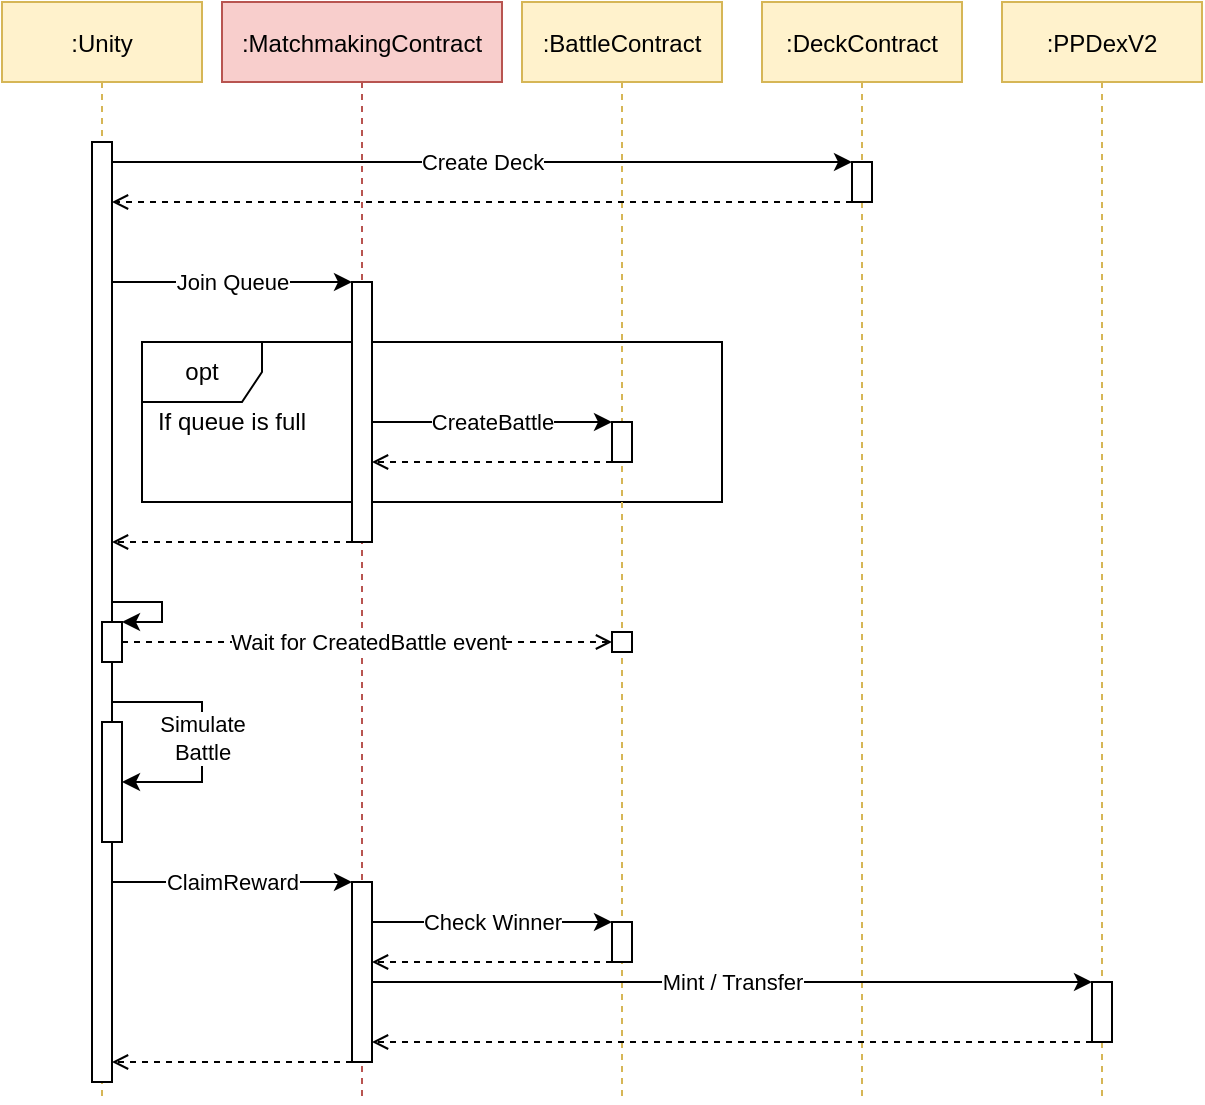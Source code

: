 <mxfile version="14.5.1" type="device"><diagram id="kgpKYQtTHZ0yAKxKKP6v" name="Page-1"><mxGraphModel dx="1086" dy="966" grid="1" gridSize="10" guides="1" tooltips="1" connect="1" arrows="1" fold="1" page="1" pageScale="1" pageWidth="850" pageHeight="1100" math="0" shadow="0"><root><mxCell id="0"/><mxCell id="1" parent="0"/><mxCell id="FrbpzqIHoeyw4HQtJyHQ-20" value="opt" style="shape=umlFrame;whiteSpace=wrap;html=1;" parent="1" vertex="1"><mxGeometry x="180" y="310" width="290" height="80" as="geometry"/></mxCell><mxCell id="FrbpzqIHoeyw4HQtJyHQ-1" value=":BattleContract" style="shape=umlLifeline;perimeter=lifelinePerimeter;container=1;collapsible=0;recursiveResize=0;rounded=0;shadow=0;strokeWidth=1;fillColor=#fff2cc;strokeColor=#d6b656;" parent="1" vertex="1"><mxGeometry x="370" y="140" width="100" height="550" as="geometry"/></mxCell><mxCell id="FrbpzqIHoeyw4HQtJyHQ-17" value="" style="points=[];perimeter=orthogonalPerimeter;rounded=0;shadow=0;strokeWidth=1;" parent="FrbpzqIHoeyw4HQtJyHQ-1" vertex="1"><mxGeometry x="45" y="210" width="10" height="20" as="geometry"/></mxCell><mxCell id="FrbpzqIHoeyw4HQtJyHQ-27" value="" style="points=[];perimeter=orthogonalPerimeter;rounded=0;shadow=0;strokeWidth=1;" parent="FrbpzqIHoeyw4HQtJyHQ-1" vertex="1"><mxGeometry x="45" y="315" width="10" height="10" as="geometry"/></mxCell><mxCell id="FrbpzqIHoeyw4HQtJyHQ-33" value="" style="points=[];perimeter=orthogonalPerimeter;rounded=0;shadow=0;strokeWidth=1;" parent="FrbpzqIHoeyw4HQtJyHQ-1" vertex="1"><mxGeometry x="45" y="460" width="10" height="20" as="geometry"/></mxCell><mxCell id="FrbpzqIHoeyw4HQtJyHQ-5" value=":Unity" style="shape=umlLifeline;perimeter=lifelinePerimeter;container=1;collapsible=0;recursiveResize=0;rounded=0;shadow=0;strokeWidth=1;fillColor=#fff2cc;strokeColor=#d6b656;" parent="1" vertex="1"><mxGeometry x="110" y="140" width="100" height="550" as="geometry"/></mxCell><mxCell id="FrbpzqIHoeyw4HQtJyHQ-30" value="Simulate&lt;br&gt;Battle" style="edgeStyle=orthogonalEdgeStyle;rounded=0;orthogonalLoop=1;jettySize=auto;html=1;endArrow=classic;" parent="FrbpzqIHoeyw4HQtJyHQ-5" source="FrbpzqIHoeyw4HQtJyHQ-8" target="FrbpzqIHoeyw4HQtJyHQ-29" edge="1"><mxGeometry relative="1" as="geometry"><Array as="points"><mxPoint x="100" y="350"/><mxPoint x="100" y="390"/></Array></mxGeometry></mxCell><mxCell id="FrbpzqIHoeyw4HQtJyHQ-8" value="" style="points=[];perimeter=orthogonalPerimeter;rounded=0;shadow=0;strokeWidth=1;" parent="FrbpzqIHoeyw4HQtJyHQ-5" vertex="1"><mxGeometry x="45" y="70" width="10" height="470" as="geometry"/></mxCell><mxCell id="FrbpzqIHoeyw4HQtJyHQ-29" value="" style="points=[];perimeter=orthogonalPerimeter;rounded=0;shadow=0;strokeWidth=1;" parent="FrbpzqIHoeyw4HQtJyHQ-5" vertex="1"><mxGeometry x="50" y="360" width="10" height="60" as="geometry"/></mxCell><mxCell id="FrbpzqIHoeyw4HQtJyHQ-6" value=":DeckContract" style="shape=umlLifeline;perimeter=lifelinePerimeter;container=1;collapsible=0;recursiveResize=0;rounded=0;shadow=0;strokeWidth=1;fillColor=#fff2cc;strokeColor=#d6b656;" parent="1" vertex="1"><mxGeometry x="490" y="140" width="100" height="550" as="geometry"/></mxCell><mxCell id="FrbpzqIHoeyw4HQtJyHQ-10" value="" style="points=[];perimeter=orthogonalPerimeter;rounded=0;shadow=0;strokeWidth=1;" parent="FrbpzqIHoeyw4HQtJyHQ-6" vertex="1"><mxGeometry x="45" y="80" width="10" height="20" as="geometry"/></mxCell><mxCell id="FrbpzqIHoeyw4HQtJyHQ-11" value="Create Deck" style="edgeStyle=orthogonalEdgeStyle;rounded=0;orthogonalLoop=1;jettySize=auto;html=1;" parent="1" source="FrbpzqIHoeyw4HQtJyHQ-8" target="FrbpzqIHoeyw4HQtJyHQ-10" edge="1"><mxGeometry relative="1" as="geometry"><Array as="points"><mxPoint x="270" y="220"/><mxPoint x="270" y="220"/></Array></mxGeometry></mxCell><mxCell id="FrbpzqIHoeyw4HQtJyHQ-12" style="edgeStyle=orthogonalEdgeStyle;rounded=0;orthogonalLoop=1;jettySize=auto;html=1;dashed=1;endArrow=open;endFill=0;" parent="1" source="FrbpzqIHoeyw4HQtJyHQ-10" target="FrbpzqIHoeyw4HQtJyHQ-8" edge="1"><mxGeometry relative="1" as="geometry"><Array as="points"><mxPoint x="380" y="240"/><mxPoint x="380" y="240"/></Array></mxGeometry></mxCell><mxCell id="FrbpzqIHoeyw4HQtJyHQ-13" value=":MatchmakingContract" style="shape=umlLifeline;perimeter=lifelinePerimeter;container=1;collapsible=0;recursiveResize=0;rounded=0;shadow=0;strokeWidth=1;fillColor=#f8cecc;strokeColor=#b85450;" parent="1" vertex="1"><mxGeometry x="220" y="140" width="140" height="550" as="geometry"/></mxCell><mxCell id="FrbpzqIHoeyw4HQtJyHQ-14" value="" style="points=[];perimeter=orthogonalPerimeter;rounded=0;shadow=0;strokeWidth=1;" parent="FrbpzqIHoeyw4HQtJyHQ-13" vertex="1"><mxGeometry x="65" y="140" width="10" height="130" as="geometry"/></mxCell><mxCell id="FrbpzqIHoeyw4HQtJyHQ-31" value="" style="points=[];perimeter=orthogonalPerimeter;rounded=0;shadow=0;strokeWidth=1;" parent="FrbpzqIHoeyw4HQtJyHQ-13" vertex="1"><mxGeometry x="65" y="440" width="10" height="90" as="geometry"/></mxCell><mxCell id="FrbpzqIHoeyw4HQtJyHQ-15" value="Join Queue" style="edgeStyle=orthogonalEdgeStyle;rounded=0;orthogonalLoop=1;jettySize=auto;html=1;endArrow=classic;" parent="1" target="FrbpzqIHoeyw4HQtJyHQ-14" edge="1"><mxGeometry relative="1" as="geometry"><mxPoint x="165" y="280" as="sourcePoint"/><Array as="points"><mxPoint x="230" y="280"/><mxPoint x="230" y="280"/></Array></mxGeometry></mxCell><mxCell id="FrbpzqIHoeyw4HQtJyHQ-16" style="edgeStyle=orthogonalEdgeStyle;rounded=0;orthogonalLoop=1;jettySize=auto;html=1;dashed=1;endArrow=open;endFill=0;" parent="1" source="FrbpzqIHoeyw4HQtJyHQ-14" target="FrbpzqIHoeyw4HQtJyHQ-8" edge="1"><mxGeometry relative="1" as="geometry"><Array as="points"><mxPoint x="210" y="410"/><mxPoint x="210" y="410"/></Array></mxGeometry></mxCell><mxCell id="FrbpzqIHoeyw4HQtJyHQ-18" value="CreateBattle" style="edgeStyle=orthogonalEdgeStyle;rounded=0;orthogonalLoop=1;jettySize=auto;html=1;endArrow=classic;" parent="1" source="FrbpzqIHoeyw4HQtJyHQ-14" target="FrbpzqIHoeyw4HQtJyHQ-17" edge="1"><mxGeometry relative="1" as="geometry"><Array as="points"><mxPoint x="390" y="350"/><mxPoint x="390" y="350"/></Array></mxGeometry></mxCell><mxCell id="FrbpzqIHoeyw4HQtJyHQ-19" style="edgeStyle=orthogonalEdgeStyle;rounded=0;orthogonalLoop=1;jettySize=auto;html=1;dashed=1;endArrow=open;endFill=0;" parent="1" source="FrbpzqIHoeyw4HQtJyHQ-17" target="FrbpzqIHoeyw4HQtJyHQ-14" edge="1"><mxGeometry relative="1" as="geometry"><Array as="points"><mxPoint x="360" y="370"/><mxPoint x="360" y="370"/></Array></mxGeometry></mxCell><mxCell id="FrbpzqIHoeyw4HQtJyHQ-22" value="If queue is full" style="text;html=1;strokeColor=none;fillColor=none;align=center;verticalAlign=middle;whiteSpace=wrap;rounded=0;" parent="1" vertex="1"><mxGeometry x="170" y="340" width="110" height="20" as="geometry"/></mxCell><mxCell id="FrbpzqIHoeyw4HQtJyHQ-28" value="Wait for CreatedBattle event" style="edgeStyle=orthogonalEdgeStyle;rounded=0;orthogonalLoop=1;jettySize=auto;html=1;endArrow=open;dashed=1;endFill=0;" parent="1" source="FrbpzqIHoeyw4HQtJyHQ-24" target="FrbpzqIHoeyw4HQtJyHQ-27" edge="1"><mxGeometry relative="1" as="geometry"/></mxCell><mxCell id="FrbpzqIHoeyw4HQtJyHQ-24" value="" style="points=[];perimeter=orthogonalPerimeter;rounded=0;shadow=0;strokeWidth=1;" parent="1" vertex="1"><mxGeometry x="160" y="450" width="10" height="20" as="geometry"/></mxCell><mxCell id="FrbpzqIHoeyw4HQtJyHQ-25" style="edgeStyle=orthogonalEdgeStyle;rounded=0;orthogonalLoop=1;jettySize=auto;html=1;endArrow=classic;entryX=1;entryY=0;entryDx=0;entryDy=0;entryPerimeter=0;" parent="1" source="FrbpzqIHoeyw4HQtJyHQ-8" target="FrbpzqIHoeyw4HQtJyHQ-24" edge="1"><mxGeometry relative="1" as="geometry"><Array as="points"><mxPoint x="190" y="440"/><mxPoint x="190" y="450"/></Array></mxGeometry></mxCell><mxCell id="FrbpzqIHoeyw4HQtJyHQ-32" value="ClaimReward" style="edgeStyle=orthogonalEdgeStyle;rounded=0;orthogonalLoop=1;jettySize=auto;html=1;endArrow=classic;" parent="1" source="FrbpzqIHoeyw4HQtJyHQ-8" target="FrbpzqIHoeyw4HQtJyHQ-31" edge="1"><mxGeometry relative="1" as="geometry"><Array as="points"><mxPoint x="230" y="580"/><mxPoint x="230" y="580"/></Array></mxGeometry></mxCell><mxCell id="FrbpzqIHoeyw4HQtJyHQ-34" value="Check Winner" style="edgeStyle=orthogonalEdgeStyle;rounded=0;orthogonalLoop=1;jettySize=auto;html=1;endArrow=classic;" parent="1" source="FrbpzqIHoeyw4HQtJyHQ-31" target="FrbpzqIHoeyw4HQtJyHQ-33" edge="1"><mxGeometry relative="1" as="geometry"><Array as="points"><mxPoint x="360" y="600"/><mxPoint x="360" y="600"/></Array></mxGeometry></mxCell><mxCell id="FrbpzqIHoeyw4HQtJyHQ-35" style="edgeStyle=orthogonalEdgeStyle;rounded=0;orthogonalLoop=1;jettySize=auto;html=1;dashed=1;endArrow=open;endFill=0;" parent="1" source="FrbpzqIHoeyw4HQtJyHQ-33" target="FrbpzqIHoeyw4HQtJyHQ-31" edge="1"><mxGeometry relative="1" as="geometry"><Array as="points"><mxPoint x="360" y="620"/><mxPoint x="360" y="620"/></Array></mxGeometry></mxCell><mxCell id="FrbpzqIHoeyw4HQtJyHQ-36" style="edgeStyle=orthogonalEdgeStyle;rounded=0;orthogonalLoop=1;jettySize=auto;html=1;dashed=1;endArrow=open;endFill=0;" parent="1" source="FrbpzqIHoeyw4HQtJyHQ-31" target="FrbpzqIHoeyw4HQtJyHQ-8" edge="1"><mxGeometry relative="1" as="geometry"><Array as="points"><mxPoint x="230" y="670"/><mxPoint x="230" y="670"/></Array></mxGeometry></mxCell><mxCell id="FrbpzqIHoeyw4HQtJyHQ-37" value=":PPDexV2" style="shape=umlLifeline;perimeter=lifelinePerimeter;container=1;collapsible=0;recursiveResize=0;rounded=0;shadow=0;strokeWidth=1;fillColor=#fff2cc;strokeColor=#d6b656;" parent="1" vertex="1"><mxGeometry x="610" y="140" width="100" height="550" as="geometry"/></mxCell><mxCell id="FrbpzqIHoeyw4HQtJyHQ-38" value="" style="points=[];perimeter=orthogonalPerimeter;rounded=0;shadow=0;strokeWidth=1;" parent="FrbpzqIHoeyw4HQtJyHQ-37" vertex="1"><mxGeometry x="45" y="490" width="10" height="30" as="geometry"/></mxCell><mxCell id="FrbpzqIHoeyw4HQtJyHQ-39" value="Mint / Transfer" style="edgeStyle=orthogonalEdgeStyle;rounded=0;orthogonalLoop=1;jettySize=auto;html=1;endArrow=classic;" parent="1" source="FrbpzqIHoeyw4HQtJyHQ-31" target="FrbpzqIHoeyw4HQtJyHQ-38" edge="1"><mxGeometry relative="1" as="geometry"><Array as="points"><mxPoint x="620" y="630"/><mxPoint x="620" y="630"/></Array></mxGeometry></mxCell><mxCell id="FrbpzqIHoeyw4HQtJyHQ-40" style="edgeStyle=orthogonalEdgeStyle;rounded=0;orthogonalLoop=1;jettySize=auto;html=1;dashed=1;endArrow=open;endFill=0;" parent="1" source="FrbpzqIHoeyw4HQtJyHQ-38" target="FrbpzqIHoeyw4HQtJyHQ-31" edge="1"><mxGeometry relative="1" as="geometry"><Array as="points"><mxPoint x="620" y="660"/><mxPoint x="620" y="660"/></Array></mxGeometry></mxCell></root></mxGraphModel></diagram></mxfile>